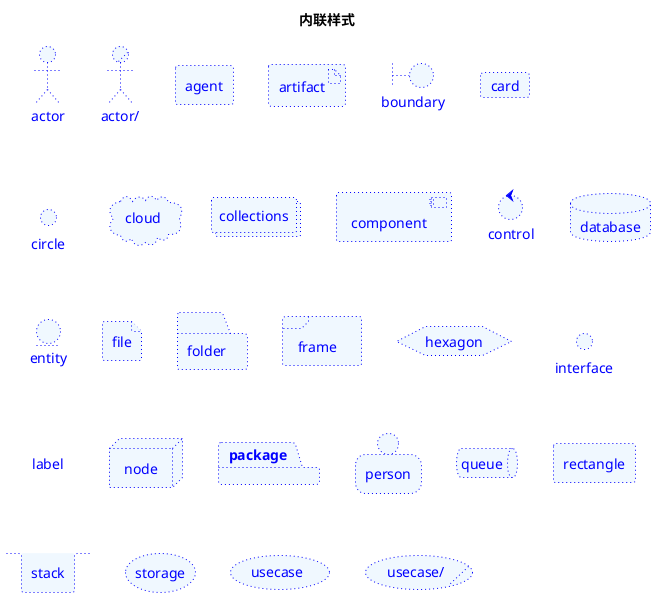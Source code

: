 @startuml
title 内联样式
actor actor             #aliceblue;line:blue;line.dotted;text:blue
actor/ "actor/"         #aliceblue;line:blue;line.dotted;text:blue
agent agent             #aliceblue;line:blue;line.dotted;text:blue
artifact artifact       #aliceblue;line:blue;line.dotted;text:blue
boundary boundary       #aliceblue;line:blue;line.dotted;text:blue
card card               #aliceblue;line:blue;line.dotted;text:blue
circle circle           #aliceblue;line:blue;line.dotted;text:blue
cloud cloud             #aliceblue;line:blue;line.dotted;text:blue
collections collections #aliceblue;line:blue;line.dotted;text:blue
component component     #aliceblue;line:blue;line.dotted;text:blue
control control         #aliceblue;line:blue;line.dotted;text:blue
database database       #aliceblue;line:blue;line.dotted;text:blue
entity entity           #aliceblue;line:blue;line.dotted;text:blue
file file               #aliceblue;line:blue;line.dotted;text:blue
folder folder           #aliceblue;line:blue;line.dotted;text:blue
frame frame             #aliceblue;line:blue;line.dotted;text:blue
hexagon hexagon         #aliceblue;line:blue;line.dotted;text:blue
interface interface     #aliceblue;line:blue;line.dotted;text:blue
label label             #aliceblue;line:blue;line.dotted;text:blue
node node               #aliceblue;line:blue;line.dotted;text:blue
package package         #aliceblue;line:blue;line.dotted;text:blue
person person           #aliceblue;line:blue;line.dotted;text:blue
queue queue             #aliceblue;line:blue;line.dotted;text:blue
rectangle rectangle     #aliceblue;line:blue;line.dotted;text:blue
stack stack             #aliceblue;line:blue;line.dotted;text:blue
storage storage         #aliceblue;line:blue;line.dotted;text:blue
usecase usecase         #aliceblue;line:blue;line.dotted;text:blue
usecase/ "usecase/"     #aliceblue;line:blue;line.dotted;text:blue



newpage
<style>
actor {
  BackGroundColor #f80c12
  LineThickness 1
  LineColor black
}
agent {
  BackGroundColor #f80c12
  LineThickness 1
  LineColor black
}
artifact {
  BackGroundColor #ee1100
  LineThickness 1
  LineColor black
}
boundary {
  BackGroundColor #ee1100
  LineThickness 1
  LineColor black
}
card {
  BackGroundColor #ff3311
  LineThickness 1
  LineColor black
}
circle {
  BackGroundColor #ff3311
  LineThickness 1
  LineColor black
}
cloud {
  BackGroundColor #ff4422
  LineThickness 1
  LineColor black
}
collections {
  BackGroundColor #ff4422
  LineThickness 1
  LineColor black
}
component {
  BackGroundColor #ff6644
  LineThickness 1
  LineColor black
}
control {
  BackGroundColor #ff6644
  LineThickness 1
  LineColor black
}
database {
  BackGroundColor #ff9933
  LineThickness 1
  LineColor black
}
entity {
  BackGroundColor #feae2d
  LineThickness 1
  LineColor black
}
file {
  BackGroundColor #feae2d
  LineThickness 1
  LineColor black
}
folder {
  BackGroundColor #ccbb33
  LineThickness 1
  LineColor black
}
frame {
  BackGroundColor #d0c310
  LineThickness 1
  LineColor black
}
hexagon {
  BackGroundColor #aacc22
  LineThickness 1
  LineColor black
}
interface {
  BackGroundColor #69d025
  LineThickness 1
  LineColor black
}
label {
  BackGroundColor black
  LineThickness 1
  LineColor black
}
node {
  BackGroundColor #22ccaa
  LineThickness 1
  LineColor black
}
package {
  BackGroundColor #12bdb9
  LineThickness 1
  LineColor black
}
person {
  BackGroundColor #11aabb
  LineThickness 1
  LineColor black
}
queue {
  BackGroundColor #11aabb
  LineThickness 1
  LineColor black
}
rectangle {
  BackGroundColor #4444dd
  LineThickness 1
  LineColor black
}
stack {
  BackGroundColor #3311bb
  LineThickness 1
  LineColor black
}
storage {
  BackGroundColor #3b0cbd
  LineThickness 1
  LineColor black
}
usecase {
  BackGroundColor #442299
  LineThickness 1
  LineColor black
}
</style>
actor actor
actor/ "actor/"
agent agent
artifact artifact
boundary boundary
card card
circle circle
cloud cloud
collections collections
component component
control control
database database
entity entity
file file
folder folder
frame frame
hexagon hexagon
interface interface
label label
node node
package package
person person
queue queue
rectangle rectangle
stack stack
storage storage
usecase usecase
usecase/ "usecase/"

newpage
title 简单风格
<style>
componentDiagram {
  BackGroundColor palegreen
  LineThickness 1
  LineColor red
}
document {
  BackGroundColor white
}
</style>
actor actor
actor/ "actor/"
agent agent
artifact artifact
boundary boundary
card card
circle circle
cloud cloud
collections collections
component component
control control
database database
entity entity
file file
folder folder
frame frame
hexagon hexagon
interface interface
label label
node node
package package
person person
queue queue
rectangle rectangle
stack stack
storage storage
usecase usecase
usecase/ "usecase/"


newpage

title:样式嵌套
<style>
artifact {
  BackGroundColor #ee1100
  LineThickness 1
  LineColor black
}
card {
  BackGroundColor #ff3311
  LineThickness 1
  LineColor black
}
cloud {
  BackGroundColor #ff4422
  LineThickness 1
  LineColor black
}
component {
  BackGroundColor #ff6644
  LineThickness 1
  LineColor black
}
database {
  BackGroundColor #ff9933
  LineThickness 1
  LineColor black
}
file {
  BackGroundColor #feae2d
  LineThickness 1
  LineColor black
}
folder {
  BackGroundColor #ccbb33
  LineThickness 1
  LineColor black
}
frame {
  BackGroundColor #d0c310
  LineThickness 1
  LineColor black
}
hexagon {
  BackGroundColor #aacc22
  LineThickness 1
  LineColor black
}
node {
  BackGroundColor #22ccaa
  LineThickness 1
  LineColor black
}
package {
  BackGroundColor #12bdb9
  LineThickness 1
  LineColor black
}
queue {
  BackGroundColor #11aabb
  LineThickness 1
  LineColor black
}
rectangle {
  BackGroundColor #4444dd
  LineThickness 1
  LineColor black
}
stack {
  BackGroundColor #3311bb
  LineThickness 1
  LineColor black
}
storage {
  BackGroundColor #3b0cbd
  LineThickness 1
  LineColor black
}
</style>
artifact e1 as "artifact" {
file f1
}
card e2 as "card" {
file f2
}
cloud e3 as "cloud" {
file f3
}
component e4 as "component" {
file f4
}
database e5 as "database" {
file f5
}
file e6 as "file" {
file f6
}
folder e7 as "folder" {
file f7
}
frame e8 as "frame" {
file f8
}
hexagon e9 as "hexagon" {
file f9
}
node e10 as "node" {
file f10
}
package e11 as "package" {
file f11
}
queue e12 as "queue" {
file f12
}
rectangle e13 as "rectangle" {
file f13
}
stack e14 as "stack" {
file f14
}
storage e15 as "storage" {
file f15
}



@enduml
